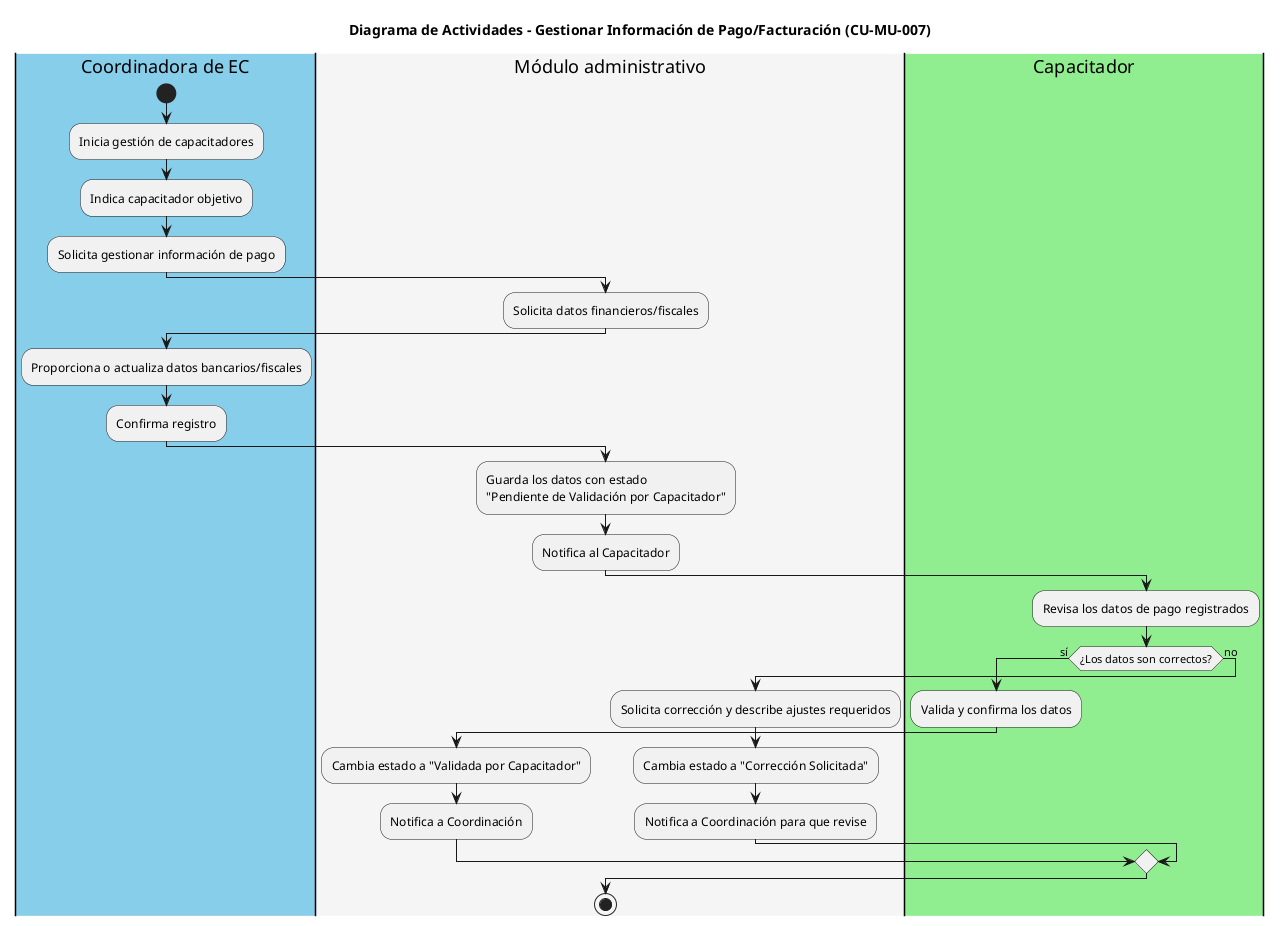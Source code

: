 @startuml CU-MU-007_Gestionar_Info_Pago
title Diagrama de Actividades - Gestionar Información de Pago/Facturación (CU-MU-007)

|#skyblue|Coordinadora de EC|
start
:Inicia gestión de capacitadores;
:Indica capacitador objetivo;
:Solicita gestionar información de pago;

|#whitesmoke|Módulo administrativo|
:Solicita datos financieros/fiscales;

|#skyblue|Coordinadora de EC|
:Proporciona o actualiza datos bancarios/fiscales;
:Confirma registro;

|#whitesmoke|Módulo administrativo|
:Guarda los datos con estado
"Pendiente de Validación por Capacitador";
:Notifica al Capacitador;

|#lightgreen|Capacitador|
:Revisa los datos de pago registrados;
if (¿Los datos son correctos?) then (sí)
  :Valida y confirma los datos;
  |#whitesmoke|Módulo administrativo|
  :Cambia estado a "Validada por Capacitador";
  :Notifica a Coordinación;
else (no)
  :Solicita corrección y describe ajustes requeridos;
  |#whitesmoke|Módulo administrativo|
  :Cambia estado a "Corrección Solicitada";
  :Notifica a Coordinación para que revise;
endif
stop
@enduml